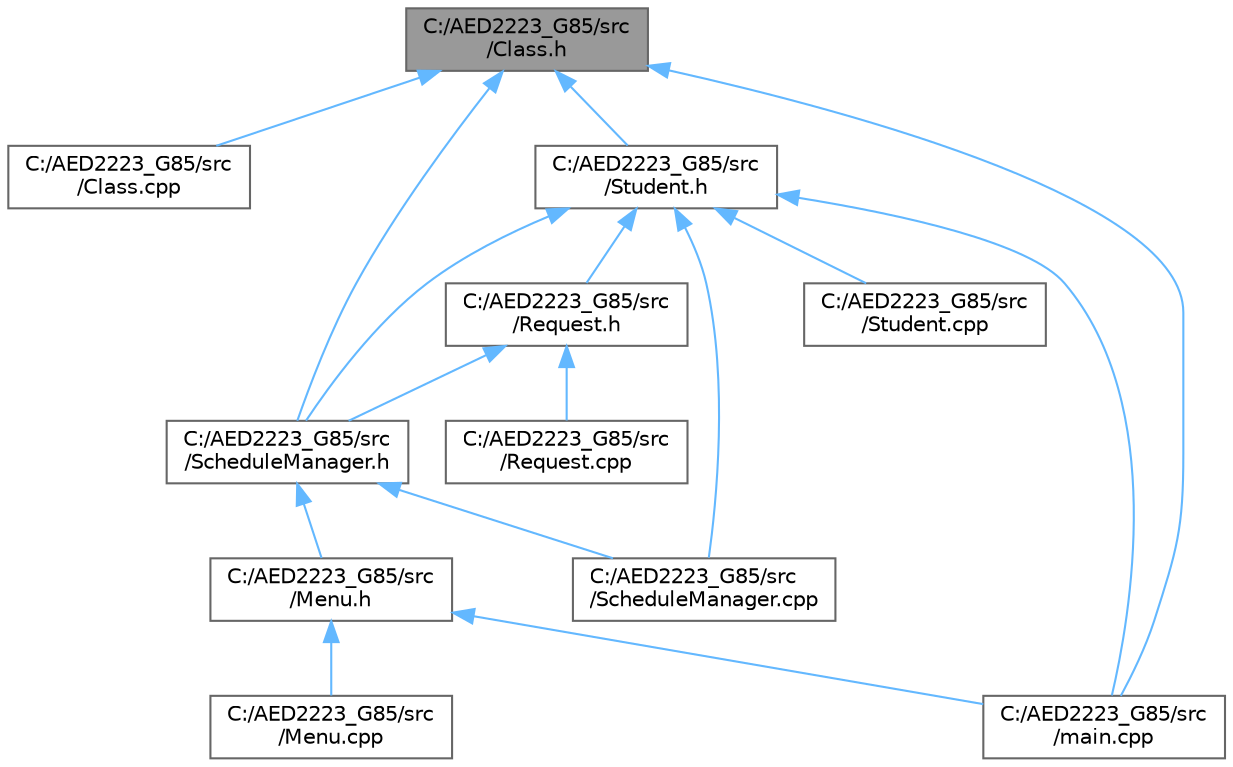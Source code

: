 digraph "C:/AED2223_G85/src/Class.h"
{
 // LATEX_PDF_SIZE
  bgcolor="transparent";
  edge [fontname=Helvetica,fontsize=10,labelfontname=Helvetica,labelfontsize=10];
  node [fontname=Helvetica,fontsize=10,shape=box,height=0.2,width=0.4];
  Node1 [label="C:/AED2223_G85/src\l/Class.h",height=0.2,width=0.4,color="gray40", fillcolor="grey60", style="filled", fontcolor="black",tooltip=" "];
  Node1 -> Node2 [dir="back",color="steelblue1",style="solid"];
  Node2 [label="C:/AED2223_G85/src\l/Class.cpp",height=0.2,width=0.4,color="grey40", fillcolor="white", style="filled",URL="$_class_8cpp.html",tooltip=" "];
  Node1 -> Node3 [dir="back",color="steelblue1",style="solid"];
  Node3 [label="C:/AED2223_G85/src\l/ScheduleManager.h",height=0.2,width=0.4,color="grey40", fillcolor="white", style="filled",URL="$_schedule_manager_8h.html",tooltip=" "];
  Node3 -> Node4 [dir="back",color="steelblue1",style="solid"];
  Node4 [label="C:/AED2223_G85/src\l/Menu.h",height=0.2,width=0.4,color="grey40", fillcolor="white", style="filled",URL="$_menu_8h.html",tooltip=" "];
  Node4 -> Node5 [dir="back",color="steelblue1",style="solid"];
  Node5 [label="C:/AED2223_G85/src\l/Menu.cpp",height=0.2,width=0.4,color="grey40", fillcolor="white", style="filled",URL="$_menu_8cpp.html",tooltip=" "];
  Node4 -> Node6 [dir="back",color="steelblue1",style="solid"];
  Node6 [label="C:/AED2223_G85/src\l/main.cpp",height=0.2,width=0.4,color="grey40", fillcolor="white", style="filled",URL="$main_8cpp.html",tooltip=" "];
  Node3 -> Node7 [dir="back",color="steelblue1",style="solid"];
  Node7 [label="C:/AED2223_G85/src\l/ScheduleManager.cpp",height=0.2,width=0.4,color="grey40", fillcolor="white", style="filled",URL="$_schedule_manager_8cpp.html",tooltip=" "];
  Node1 -> Node8 [dir="back",color="steelblue1",style="solid"];
  Node8 [label="C:/AED2223_G85/src\l/Student.h",height=0.2,width=0.4,color="grey40", fillcolor="white", style="filled",URL="$_student_8h.html",tooltip=" "];
  Node8 -> Node9 [dir="back",color="steelblue1",style="solid"];
  Node9 [label="C:/AED2223_G85/src\l/Request.h",height=0.2,width=0.4,color="grey40", fillcolor="white", style="filled",URL="$_request_8h.html",tooltip=" "];
  Node9 -> Node10 [dir="back",color="steelblue1",style="solid"];
  Node10 [label="C:/AED2223_G85/src\l/Request.cpp",height=0.2,width=0.4,color="grey40", fillcolor="white", style="filled",URL="$_request_8cpp.html",tooltip=" "];
  Node9 -> Node3 [dir="back",color="steelblue1",style="solid"];
  Node8 -> Node7 [dir="back",color="steelblue1",style="solid"];
  Node8 -> Node3 [dir="back",color="steelblue1",style="solid"];
  Node8 -> Node11 [dir="back",color="steelblue1",style="solid"];
  Node11 [label="C:/AED2223_G85/src\l/Student.cpp",height=0.2,width=0.4,color="grey40", fillcolor="white", style="filled",URL="$_student_8cpp.html",tooltip=" "];
  Node8 -> Node6 [dir="back",color="steelblue1",style="solid"];
  Node1 -> Node6 [dir="back",color="steelblue1",style="solid"];
}
